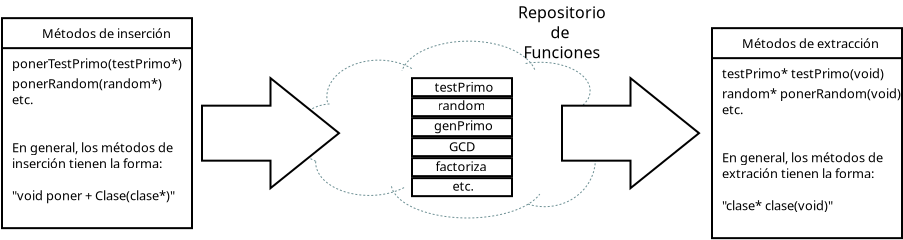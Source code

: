 <?xml version="1.0" encoding="UTF-8"?>
<dia:diagram xmlns:dia="http://www.lysator.liu.se/~alla/dia/">
  <dia:layer name="Background" visible="true">
    <dia:object type="Cisco - Cloud" version="0" id="O0">
      <dia:attribute name="obj_pos">
        <dia:point val="4.68,1.15"/>
      </dia:attribute>
      <dia:attribute name="obj_bb">
        <dia:rectangle val="4.68,1.15;20.115,10.022"/>
      </dia:attribute>
      <dia:attribute name="elem_corner">
        <dia:point val="4.68,1.15"/>
      </dia:attribute>
      <dia:attribute name="elem_width">
        <dia:real val="15.435"/>
      </dia:attribute>
      <dia:attribute name="elem_height">
        <dia:real val="8.842"/>
      </dia:attribute>
      <dia:attribute name="border_width">
        <dia:real val="0.15"/>
      </dia:attribute>
      <dia:attribute name="show_background">
        <dia:boolean val="false"/>
      </dia:attribute>
      <dia:attribute name="line_style">
        <dia:enum val="4"/>
      </dia:attribute>
      <dia:attribute name="flip_horizontal">
        <dia:boolean val="false"/>
      </dia:attribute>
      <dia:attribute name="flip_vertical">
        <dia:boolean val="false"/>
      </dia:attribute>
      <dia:attribute name="padding">
        <dia:real val="0.354"/>
      </dia:attribute>
    </dia:object>
    <dia:object type="Standard - Box" version="0" id="O1">
      <dia:attribute name="obj_pos">
        <dia:point val="10.5,3"/>
      </dia:attribute>
      <dia:attribute name="obj_bb">
        <dia:rectangle val="10.45,2.95;15.55,3.95"/>
      </dia:attribute>
      <dia:attribute name="elem_corner">
        <dia:point val="10.5,3"/>
      </dia:attribute>
      <dia:attribute name="elem_width">
        <dia:real val="5"/>
      </dia:attribute>
      <dia:attribute name="elem_height">
        <dia:real val="0.9"/>
      </dia:attribute>
      <dia:attribute name="show_background">
        <dia:boolean val="true"/>
      </dia:attribute>
    </dia:object>
    <dia:object type="Standard - Text" version="0" id="O2">
      <dia:attribute name="obj_pos">
        <dia:point val="11.625,3.675"/>
      </dia:attribute>
      <dia:attribute name="obj_bb">
        <dia:rectangle val="11.625,2.953;14.648,4.02"/>
      </dia:attribute>
      <dia:attribute name="text">
        <dia:composite type="text">
          <dia:attribute name="string">
            <dia:string>#testPrimo#</dia:string>
          </dia:attribute>
          <dia:attribute name="font">
            <dia:font family="sans" style="0" name="Helvetica"/>
          </dia:attribute>
          <dia:attribute name="height">
            <dia:real val="0.8"/>
          </dia:attribute>
          <dia:attribute name="pos">
            <dia:point val="11.625,3.675"/>
          </dia:attribute>
          <dia:attribute name="color">
            <dia:color val="#000000"/>
          </dia:attribute>
          <dia:attribute name="alignment">
            <dia:enum val="0"/>
          </dia:attribute>
        </dia:composite>
      </dia:attribute>
    </dia:object>
    <dia:object type="Standard - Box" version="0" id="O3">
      <dia:attribute name="obj_pos">
        <dia:point val="10.5,7"/>
      </dia:attribute>
      <dia:attribute name="obj_bb">
        <dia:rectangle val="10.45,6.95;15.55,7.95"/>
      </dia:attribute>
      <dia:attribute name="elem_corner">
        <dia:point val="10.5,7"/>
      </dia:attribute>
      <dia:attribute name="elem_width">
        <dia:real val="5"/>
      </dia:attribute>
      <dia:attribute name="elem_height">
        <dia:real val="0.9"/>
      </dia:attribute>
      <dia:attribute name="show_background">
        <dia:boolean val="true"/>
      </dia:attribute>
    </dia:object>
    <dia:object type="Standard - Box" version="0" id="O4">
      <dia:attribute name="obj_pos">
        <dia:point val="10.5,6"/>
      </dia:attribute>
      <dia:attribute name="obj_bb">
        <dia:rectangle val="10.45,5.95;15.55,6.95"/>
      </dia:attribute>
      <dia:attribute name="elem_corner">
        <dia:point val="10.5,6"/>
      </dia:attribute>
      <dia:attribute name="elem_width">
        <dia:real val="5"/>
      </dia:attribute>
      <dia:attribute name="elem_height">
        <dia:real val="0.9"/>
      </dia:attribute>
      <dia:attribute name="show_background">
        <dia:boolean val="true"/>
      </dia:attribute>
    </dia:object>
    <dia:object type="Standard - Box" version="0" id="O5">
      <dia:attribute name="obj_pos">
        <dia:point val="10.5,5"/>
      </dia:attribute>
      <dia:attribute name="obj_bb">
        <dia:rectangle val="10.45,4.95;15.55,5.95"/>
      </dia:attribute>
      <dia:attribute name="elem_corner">
        <dia:point val="10.5,5"/>
      </dia:attribute>
      <dia:attribute name="elem_width">
        <dia:real val="5"/>
      </dia:attribute>
      <dia:attribute name="elem_height">
        <dia:real val="0.9"/>
      </dia:attribute>
      <dia:attribute name="show_background">
        <dia:boolean val="true"/>
      </dia:attribute>
    </dia:object>
    <dia:object type="Standard - Box" version="0" id="O6">
      <dia:attribute name="obj_pos">
        <dia:point val="10.5,4"/>
      </dia:attribute>
      <dia:attribute name="obj_bb">
        <dia:rectangle val="10.45,3.95;15.55,4.95"/>
      </dia:attribute>
      <dia:attribute name="elem_corner">
        <dia:point val="10.5,4"/>
      </dia:attribute>
      <dia:attribute name="elem_width">
        <dia:real val="5"/>
      </dia:attribute>
      <dia:attribute name="elem_height">
        <dia:real val="0.9"/>
      </dia:attribute>
      <dia:attribute name="show_background">
        <dia:boolean val="true"/>
      </dia:attribute>
    </dia:object>
    <dia:object type="Standard - Text" version="0" id="O7">
      <dia:attribute name="obj_pos">
        <dia:point val="11.775,4.6"/>
      </dia:attribute>
      <dia:attribute name="obj_bb">
        <dia:rectangle val="11.775,3.877;14.197,4.945"/>
      </dia:attribute>
      <dia:attribute name="text">
        <dia:composite type="text">
          <dia:attribute name="string">
            <dia:string>#random#</dia:string>
          </dia:attribute>
          <dia:attribute name="font">
            <dia:font family="sans" style="0" name="Helvetica"/>
          </dia:attribute>
          <dia:attribute name="height">
            <dia:real val="0.8"/>
          </dia:attribute>
          <dia:attribute name="pos">
            <dia:point val="11.775,4.6"/>
          </dia:attribute>
          <dia:attribute name="color">
            <dia:color val="#000000"/>
          </dia:attribute>
          <dia:attribute name="alignment">
            <dia:enum val="0"/>
          </dia:attribute>
        </dia:composite>
      </dia:attribute>
    </dia:object>
    <dia:object type="Standard - Box" version="0" id="O8">
      <dia:attribute name="obj_pos">
        <dia:point val="10.5,8"/>
      </dia:attribute>
      <dia:attribute name="obj_bb">
        <dia:rectangle val="10.45,7.95;15.55,8.95"/>
      </dia:attribute>
      <dia:attribute name="elem_corner">
        <dia:point val="10.5,8"/>
      </dia:attribute>
      <dia:attribute name="elem_width">
        <dia:real val="5"/>
      </dia:attribute>
      <dia:attribute name="elem_height">
        <dia:real val="0.9"/>
      </dia:attribute>
      <dia:attribute name="show_background">
        <dia:boolean val="true"/>
      </dia:attribute>
    </dia:object>
    <dia:object type="Standard - Text" version="0" id="O9">
      <dia:attribute name="obj_pos">
        <dia:point val="11.6,5.6"/>
      </dia:attribute>
      <dia:attribute name="obj_bb">
        <dia:rectangle val="11.6,4.878;14.572,5.945"/>
      </dia:attribute>
      <dia:attribute name="text">
        <dia:composite type="text">
          <dia:attribute name="string">
            <dia:string>#genPrimo#</dia:string>
          </dia:attribute>
          <dia:attribute name="font">
            <dia:font family="sans" style="0" name="Helvetica"/>
          </dia:attribute>
          <dia:attribute name="height">
            <dia:real val="0.8"/>
          </dia:attribute>
          <dia:attribute name="pos">
            <dia:point val="11.6,5.6"/>
          </dia:attribute>
          <dia:attribute name="color">
            <dia:color val="#000000"/>
          </dia:attribute>
          <dia:attribute name="alignment">
            <dia:enum val="0"/>
          </dia:attribute>
        </dia:composite>
      </dia:attribute>
    </dia:object>
    <dia:object type="Standard - Text" version="0" id="O10">
      <dia:attribute name="obj_pos">
        <dia:point val="12.35,6.65"/>
      </dia:attribute>
      <dia:attribute name="obj_bb">
        <dia:rectangle val="12.35,5.928;13.723,6.995"/>
      </dia:attribute>
      <dia:attribute name="text">
        <dia:composite type="text">
          <dia:attribute name="string">
            <dia:string>#GCD#</dia:string>
          </dia:attribute>
          <dia:attribute name="font">
            <dia:font family="sans" style="0" name="Helvetica"/>
          </dia:attribute>
          <dia:attribute name="height">
            <dia:real val="0.8"/>
          </dia:attribute>
          <dia:attribute name="pos">
            <dia:point val="12.35,6.65"/>
          </dia:attribute>
          <dia:attribute name="color">
            <dia:color val="#000000"/>
          </dia:attribute>
          <dia:attribute name="alignment">
            <dia:enum val="0"/>
          </dia:attribute>
        </dia:composite>
      </dia:attribute>
    </dia:object>
    <dia:object type="Standard - Text" version="0" id="O11">
      <dia:attribute name="obj_pos">
        <dia:point val="11.675,7.65"/>
      </dia:attribute>
      <dia:attribute name="obj_bb">
        <dia:rectangle val="11.675,6.928;14.398,7.995"/>
      </dia:attribute>
      <dia:attribute name="text">
        <dia:composite type="text">
          <dia:attribute name="string">
            <dia:string>#factoriza#</dia:string>
          </dia:attribute>
          <dia:attribute name="font">
            <dia:font family="sans" style="0" name="Helvetica"/>
          </dia:attribute>
          <dia:attribute name="height">
            <dia:real val="0.8"/>
          </dia:attribute>
          <dia:attribute name="pos">
            <dia:point val="11.675,7.65"/>
          </dia:attribute>
          <dia:attribute name="color">
            <dia:color val="#000000"/>
          </dia:attribute>
          <dia:attribute name="alignment">
            <dia:enum val="0"/>
          </dia:attribute>
        </dia:composite>
      </dia:attribute>
    </dia:object>
    <dia:object type="Standard - Text" version="0" id="O12">
      <dia:attribute name="obj_pos">
        <dia:point val="12.525,8.625"/>
      </dia:attribute>
      <dia:attribute name="obj_bb">
        <dia:rectangle val="12.525,7.902;13.697,8.97"/>
      </dia:attribute>
      <dia:attribute name="text">
        <dia:composite type="text">
          <dia:attribute name="string">
            <dia:string>#etc.#</dia:string>
          </dia:attribute>
          <dia:attribute name="font">
            <dia:font family="sans" style="0" name="Helvetica"/>
          </dia:attribute>
          <dia:attribute name="height">
            <dia:real val="0.8"/>
          </dia:attribute>
          <dia:attribute name="pos">
            <dia:point val="12.525,8.625"/>
          </dia:attribute>
          <dia:attribute name="color">
            <dia:color val="#000000"/>
          </dia:attribute>
          <dia:attribute name="alignment">
            <dia:enum val="0"/>
          </dia:attribute>
        </dia:composite>
      </dia:attribute>
    </dia:object>
    <dia:object type="Geometric - Right Arrow" version="0" id="O13">
      <dia:attribute name="obj_pos">
        <dia:point val="0,3"/>
      </dia:attribute>
      <dia:attribute name="obj_bb">
        <dia:rectangle val="-0.05,2.896;6.93,8.604"/>
      </dia:attribute>
      <dia:attribute name="elem_corner">
        <dia:point val="0,3"/>
      </dia:attribute>
      <dia:attribute name="elem_width">
        <dia:real val="6.85"/>
      </dia:attribute>
      <dia:attribute name="elem_height">
        <dia:real val="5.5"/>
      </dia:attribute>
      <dia:attribute name="show_background">
        <dia:boolean val="true"/>
      </dia:attribute>
      <dia:attribute name="flip_horizontal">
        <dia:boolean val="false"/>
      </dia:attribute>
      <dia:attribute name="flip_vertical">
        <dia:boolean val="false"/>
      </dia:attribute>
      <dia:attribute name="padding">
        <dia:real val="0.354"/>
      </dia:attribute>
    </dia:object>
    <dia:object type="Geometric - Right Arrow" version="0" id="O14">
      <dia:attribute name="obj_pos">
        <dia:point val="18,3"/>
      </dia:attribute>
      <dia:attribute name="obj_bb">
        <dia:rectangle val="17.95,2.896;24.93,8.604"/>
      </dia:attribute>
      <dia:attribute name="elem_corner">
        <dia:point val="18,3"/>
      </dia:attribute>
      <dia:attribute name="elem_width">
        <dia:real val="6.85"/>
      </dia:attribute>
      <dia:attribute name="elem_height">
        <dia:real val="5.5"/>
      </dia:attribute>
      <dia:attribute name="show_background">
        <dia:boolean val="true"/>
      </dia:attribute>
      <dia:attribute name="flip_horizontal">
        <dia:boolean val="false"/>
      </dia:attribute>
      <dia:attribute name="flip_vertical">
        <dia:boolean val="false"/>
      </dia:attribute>
      <dia:attribute name="padding">
        <dia:real val="0.354"/>
      </dia:attribute>
    </dia:object>
    <dia:object type="Standard - Box" version="0" id="O15">
      <dia:attribute name="obj_pos">
        <dia:point val="-10,0"/>
      </dia:attribute>
      <dia:attribute name="obj_bb">
        <dia:rectangle val="-10.05,-0.05;-0.45,10.55"/>
      </dia:attribute>
      <dia:attribute name="elem_corner">
        <dia:point val="-10,0"/>
      </dia:attribute>
      <dia:attribute name="elem_width">
        <dia:real val="9.5"/>
      </dia:attribute>
      <dia:attribute name="elem_height">
        <dia:real val="10.5"/>
      </dia:attribute>
      <dia:attribute name="show_background">
        <dia:boolean val="true"/>
      </dia:attribute>
    </dia:object>
    <dia:object type="Standard - Line" version="0" id="O16">
      <dia:attribute name="obj_pos">
        <dia:point val="-10,1.5"/>
      </dia:attribute>
      <dia:attribute name="obj_bb">
        <dia:rectangle val="-10.05,1.45;-0.45,1.55"/>
      </dia:attribute>
      <dia:attribute name="conn_endpoints">
        <dia:point val="-10,1.5"/>
        <dia:point val="-0.5,1.5"/>
      </dia:attribute>
      <dia:attribute name="numcp">
        <dia:int val="1"/>
      </dia:attribute>
    </dia:object>
    <dia:object type="Standard - Text" version="0" id="O17">
      <dia:attribute name="obj_pos">
        <dia:point val="-8,1"/>
      </dia:attribute>
      <dia:attribute name="obj_bb">
        <dia:rectangle val="-8,0.278;-1.278,1.345"/>
      </dia:attribute>
      <dia:attribute name="text">
        <dia:composite type="text">
          <dia:attribute name="string">
            <dia:string>#Métodos de inserción#</dia:string>
          </dia:attribute>
          <dia:attribute name="font">
            <dia:font family="sans" style="0" name="Helvetica"/>
          </dia:attribute>
          <dia:attribute name="height">
            <dia:real val="0.8"/>
          </dia:attribute>
          <dia:attribute name="pos">
            <dia:point val="-8,1"/>
          </dia:attribute>
          <dia:attribute name="color">
            <dia:color val="#000000"/>
          </dia:attribute>
          <dia:attribute name="alignment">
            <dia:enum val="0"/>
          </dia:attribute>
        </dia:composite>
      </dia:attribute>
    </dia:object>
    <dia:object type="Standard - Box" version="0" id="O18">
      <dia:attribute name="obj_pos">
        <dia:point val="25.5,0.5"/>
      </dia:attribute>
      <dia:attribute name="obj_bb">
        <dia:rectangle val="25.45,0.45;35.05,11.05"/>
      </dia:attribute>
      <dia:attribute name="elem_corner">
        <dia:point val="25.5,0.5"/>
      </dia:attribute>
      <dia:attribute name="elem_width">
        <dia:real val="9.5"/>
      </dia:attribute>
      <dia:attribute name="elem_height">
        <dia:real val="10.5"/>
      </dia:attribute>
      <dia:attribute name="show_background">
        <dia:boolean val="true"/>
      </dia:attribute>
    </dia:object>
    <dia:object type="Standard - Line" version="0" id="O19">
      <dia:attribute name="obj_pos">
        <dia:point val="25.5,2"/>
      </dia:attribute>
      <dia:attribute name="obj_bb">
        <dia:rectangle val="25.45,1.95;35.05,2.05"/>
      </dia:attribute>
      <dia:attribute name="conn_endpoints">
        <dia:point val="25.5,2"/>
        <dia:point val="35,2"/>
      </dia:attribute>
      <dia:attribute name="numcp">
        <dia:int val="1"/>
      </dia:attribute>
    </dia:object>
    <dia:object type="Standard - Text" version="0" id="O20">
      <dia:attribute name="obj_pos">
        <dia:point val="27,1.5"/>
      </dia:attribute>
      <dia:attribute name="obj_bb">
        <dia:rectangle val="27,0.777;34.123,1.845"/>
      </dia:attribute>
      <dia:attribute name="text">
        <dia:composite type="text">
          <dia:attribute name="string">
            <dia:string>#Métodos de extracción#</dia:string>
          </dia:attribute>
          <dia:attribute name="font">
            <dia:font family="sans" style="0" name="Helvetica"/>
          </dia:attribute>
          <dia:attribute name="height">
            <dia:real val="0.8"/>
          </dia:attribute>
          <dia:attribute name="pos">
            <dia:point val="27,1.5"/>
          </dia:attribute>
          <dia:attribute name="color">
            <dia:color val="#000000"/>
          </dia:attribute>
          <dia:attribute name="alignment">
            <dia:enum val="0"/>
          </dia:attribute>
        </dia:composite>
      </dia:attribute>
    </dia:object>
    <dia:object type="Standard - Text" version="0" id="O21">
      <dia:attribute name="obj_pos">
        <dia:point val="-9.5,2.5"/>
      </dia:attribute>
      <dia:attribute name="obj_bb">
        <dia:rectangle val="-9.5,1.778;-0.677,2.845"/>
      </dia:attribute>
      <dia:attribute name="text">
        <dia:composite type="text">
          <dia:attribute name="string">
            <dia:string>#ponerTestPrimo(testPrimo*)#</dia:string>
          </dia:attribute>
          <dia:attribute name="font">
            <dia:font family="sans" style="0" name="Helvetica"/>
          </dia:attribute>
          <dia:attribute name="height">
            <dia:real val="0.8"/>
          </dia:attribute>
          <dia:attribute name="pos">
            <dia:point val="-9.5,2.5"/>
          </dia:attribute>
          <dia:attribute name="color">
            <dia:color val="#000000"/>
          </dia:attribute>
          <dia:attribute name="alignment">
            <dia:enum val="0"/>
          </dia:attribute>
        </dia:composite>
      </dia:attribute>
    </dia:object>
    <dia:object type="Standard - Text" version="0" id="O22">
      <dia:attribute name="obj_pos">
        <dia:point val="-9.5,3.5"/>
      </dia:attribute>
      <dia:attribute name="obj_bb">
        <dia:rectangle val="-9.5,2.777;-0.427,9.445"/>
      </dia:attribute>
      <dia:attribute name="text">
        <dia:composite type="text">
          <dia:attribute name="string">
            <dia:string>#ponerRandom(random*)
etc.


En general, los métodos de 
inserción tienen la forma:

"void poner + Clase(clase*)"#</dia:string>
          </dia:attribute>
          <dia:attribute name="font">
            <dia:font family="sans" style="0" name="Helvetica"/>
          </dia:attribute>
          <dia:attribute name="height">
            <dia:real val="0.8"/>
          </dia:attribute>
          <dia:attribute name="pos">
            <dia:point val="-9.5,3.5"/>
          </dia:attribute>
          <dia:attribute name="color">
            <dia:color val="#000000"/>
          </dia:attribute>
          <dia:attribute name="alignment">
            <dia:enum val="0"/>
          </dia:attribute>
        </dia:composite>
      </dia:attribute>
    </dia:object>
    <dia:object type="Standard - Text" version="0" id="O23">
      <dia:attribute name="obj_pos">
        <dia:point val="26,3"/>
      </dia:attribute>
      <dia:attribute name="obj_bb">
        <dia:rectangle val="26,2.277;34.422,3.345"/>
      </dia:attribute>
      <dia:attribute name="text">
        <dia:composite type="text">
          <dia:attribute name="string">
            <dia:string>#testPrimo* testPrimo(void)#</dia:string>
          </dia:attribute>
          <dia:attribute name="font">
            <dia:font family="sans" style="0" name="Helvetica"/>
          </dia:attribute>
          <dia:attribute name="height">
            <dia:real val="0.8"/>
          </dia:attribute>
          <dia:attribute name="pos">
            <dia:point val="26,3"/>
          </dia:attribute>
          <dia:attribute name="color">
            <dia:color val="#000000"/>
          </dia:attribute>
          <dia:attribute name="alignment">
            <dia:enum val="0"/>
          </dia:attribute>
        </dia:composite>
      </dia:attribute>
    </dia:object>
    <dia:object type="Standard - Text" version="0" id="O24">
      <dia:attribute name="obj_pos">
        <dia:point val="26,4"/>
      </dia:attribute>
      <dia:attribute name="obj_bb">
        <dia:rectangle val="26,3.277;35.222,9.945"/>
      </dia:attribute>
      <dia:attribute name="text">
        <dia:composite type="text">
          <dia:attribute name="string">
            <dia:string>#random* ponerRandom(void)
etc.


En general, los métodos de 
extración tienen la forma:

"clase* clase(void)"#</dia:string>
          </dia:attribute>
          <dia:attribute name="font">
            <dia:font family="sans" style="0" name="Helvetica"/>
          </dia:attribute>
          <dia:attribute name="height">
            <dia:real val="0.8"/>
          </dia:attribute>
          <dia:attribute name="pos">
            <dia:point val="26,4"/>
          </dia:attribute>
          <dia:attribute name="color">
            <dia:color val="#000000"/>
          </dia:attribute>
          <dia:attribute name="alignment">
            <dia:enum val="0"/>
          </dia:attribute>
        </dia:composite>
      </dia:attribute>
    </dia:object>
    <dia:object type="Standard - Text" version="0" id="O25">
      <dia:attribute name="obj_pos">
        <dia:point val="18,0"/>
      </dia:attribute>
      <dia:attribute name="obj_bb">
        <dia:rectangle val="15.9,-0.85;20.1,2.4"/>
      </dia:attribute>
      <dia:attribute name="text">
        <dia:composite type="text">
          <dia:attribute name="string">
            <dia:string>#Repositorio
de 
Funciones#</dia:string>
          </dia:attribute>
          <dia:attribute name="font">
            <dia:font family="sans" style="0" name="Helvetica"/>
          </dia:attribute>
          <dia:attribute name="height">
            <dia:real val="1"/>
          </dia:attribute>
          <dia:attribute name="pos">
            <dia:point val="18,0"/>
          </dia:attribute>
          <dia:attribute name="color">
            <dia:color val="#000000"/>
          </dia:attribute>
          <dia:attribute name="alignment">
            <dia:enum val="1"/>
          </dia:attribute>
        </dia:composite>
      </dia:attribute>
    </dia:object>
  </dia:layer>
</dia:diagram>
